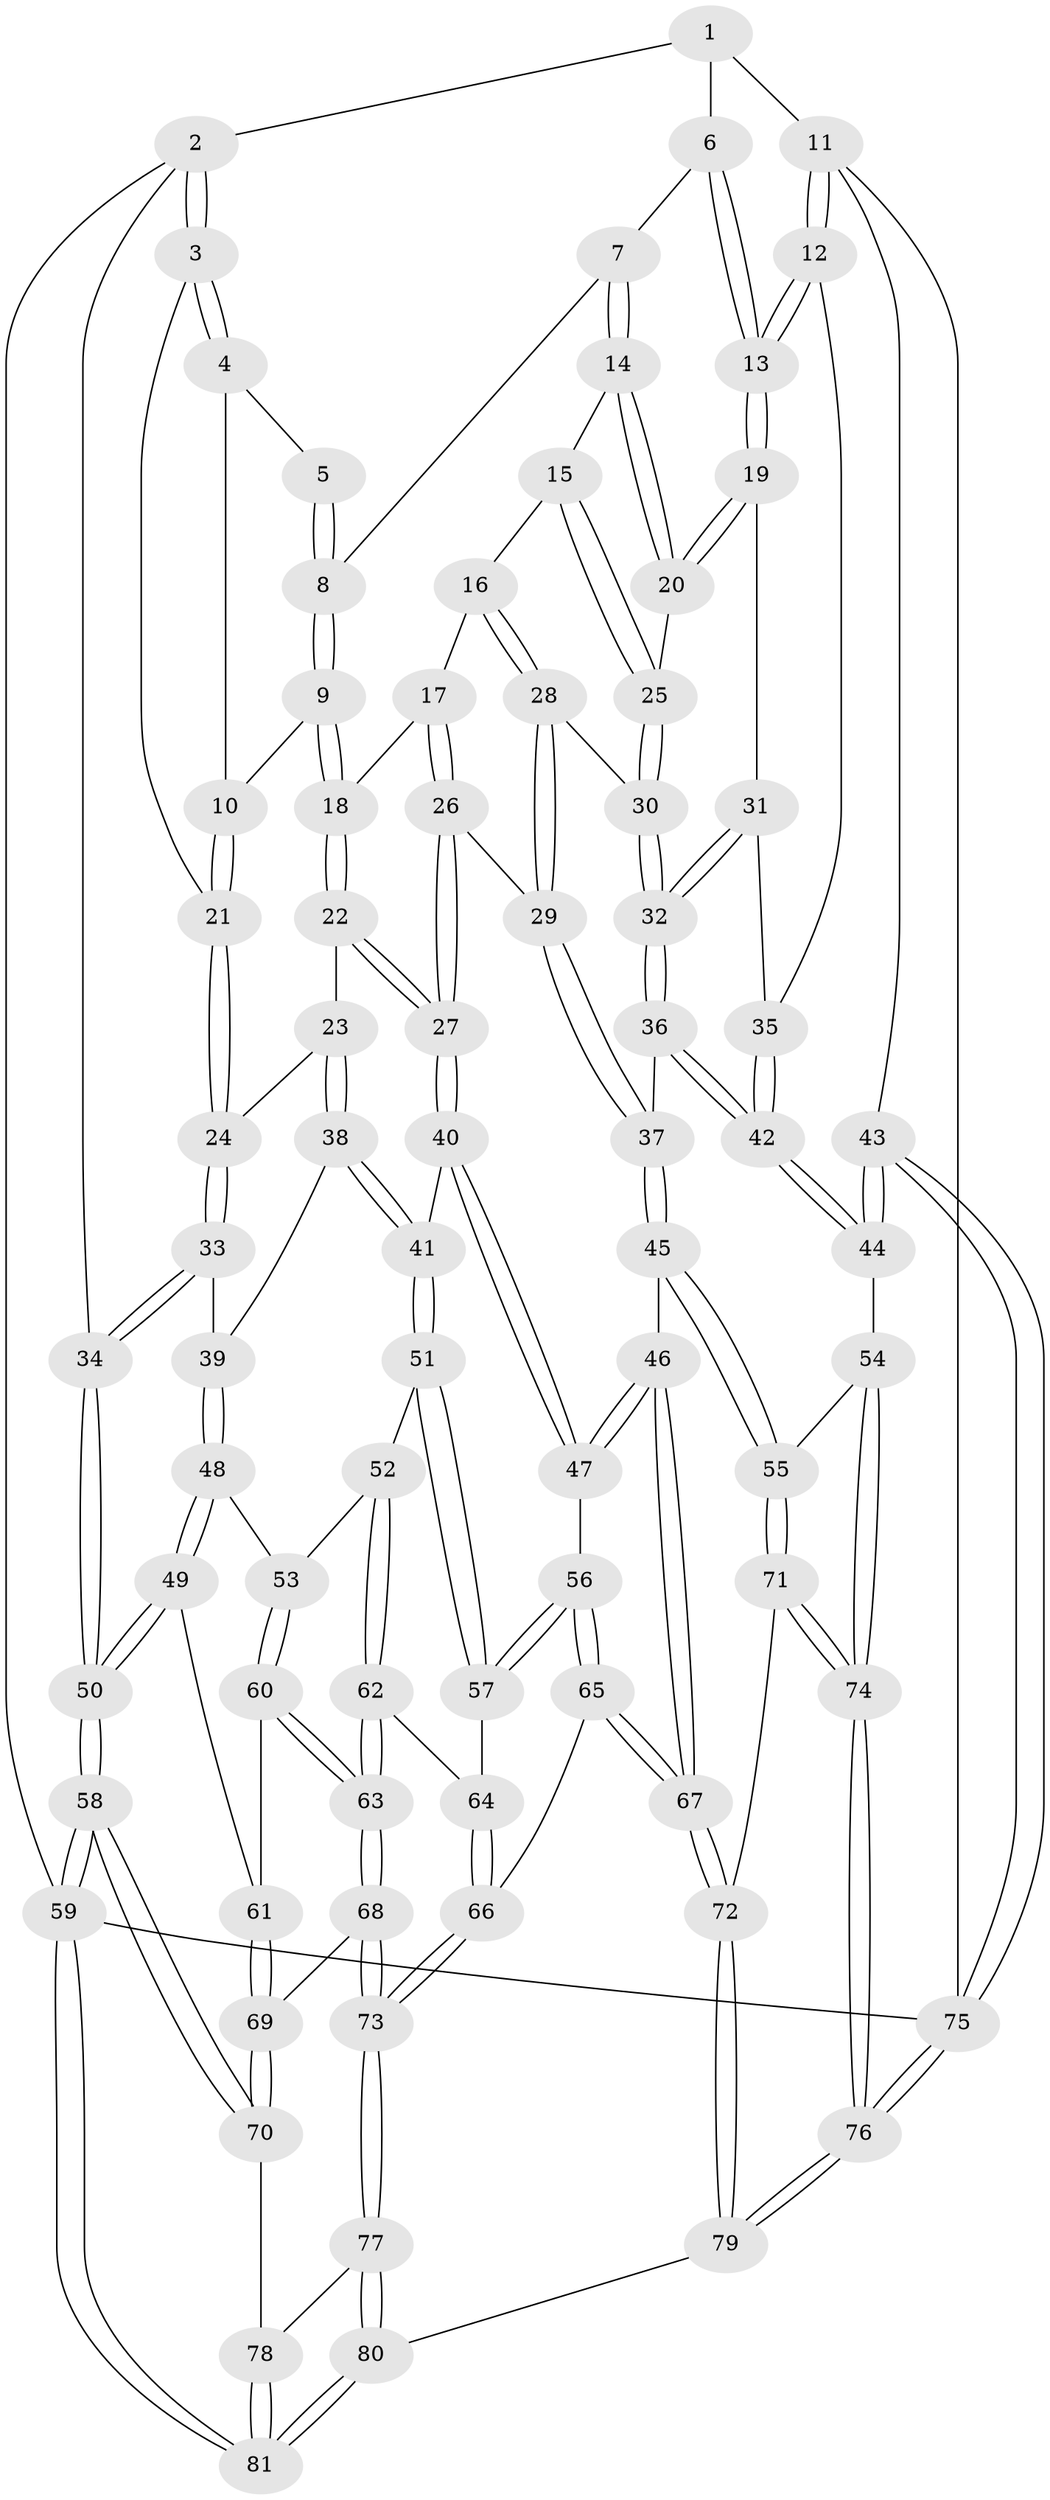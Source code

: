 // coarse degree distribution, {4: 0.3392857142857143, 3: 0.08928571428571429, 5: 0.4107142857142857, 2: 0.017857142857142856, 6: 0.08928571428571429, 8: 0.017857142857142856, 7: 0.03571428571428571}
// Generated by graph-tools (version 1.1) at 2025/05/03/04/25 22:05:59]
// undirected, 81 vertices, 199 edges
graph export_dot {
graph [start="1"]
  node [color=gray90,style=filled];
  1 [pos="+0.9135068183112028+0"];
  2 [pos="+0+0"];
  3 [pos="+0+0"];
  4 [pos="+0.42233862008995965+0"];
  5 [pos="+0.6107293207813577+0"];
  6 [pos="+0.8843429166558147+0.05647304861766169"];
  7 [pos="+0.7491526596090538+0.11043292851394886"];
  8 [pos="+0.6576675241467216+0.05190455670063597"];
  9 [pos="+0.5571676647369098+0.16357519457045117"];
  10 [pos="+0.4070224126323668+0.10557972346512359"];
  11 [pos="+1+0.25447572639425176"];
  12 [pos="+1+0.25265375359257475"];
  13 [pos="+1+0.24325698326582265"];
  14 [pos="+0.7627709948851165+0.21358286043486"];
  15 [pos="+0.727977564764716+0.24922572251642622"];
  16 [pos="+0.670047551721485+0.28765275112498195"];
  17 [pos="+0.5741313912349291+0.2639770053154844"];
  18 [pos="+0.5741132822054099+0.2639573510197877"];
  19 [pos="+1+0.250592678075222"];
  20 [pos="+0.8675448527785837+0.2524438091186928"];
  21 [pos="+0.25844781367046893+0.240702491185587"];
  22 [pos="+0.31798374858600764+0.3216383574490077"];
  23 [pos="+0.2934772836117622+0.3038882989958952"];
  24 [pos="+0.25822165242325334+0.25532137224061496"];
  25 [pos="+0.8030443182087688+0.3518644304931722"];
  26 [pos="+0.5448889965043833+0.4177307761044265"];
  27 [pos="+0.40273303278098727+0.4608044298518079"];
  28 [pos="+0.6933433302013426+0.3555108993805035"];
  29 [pos="+0.6308776925759898+0.47676169978060456"];
  30 [pos="+0.7943730066445638+0.402789145134167"];
  31 [pos="+0.8874320223125108+0.39093537720851074"];
  32 [pos="+0.8169634973621217+0.43812169817558755"];
  33 [pos="+0+0.37850209300181537"];
  34 [pos="+0+0.3546175166868317"];
  35 [pos="+0.945449468434868+0.47092476504890707"];
  36 [pos="+0.8137702525120933+0.47189104756614175"];
  37 [pos="+0.6440323617091758+0.5079118556526304"];
  38 [pos="+0.18893343085442077+0.5139005724636226"];
  39 [pos="+0.10912923737985494+0.5126803935002365"];
  40 [pos="+0.3997889381557145+0.5078465643050405"];
  41 [pos="+0.2365559191242838+0.562061744717469"];
  42 [pos="+0.8832199389734872+0.5840442472659052"];
  43 [pos="+1+0.6761553366271565"];
  44 [pos="+0.8976666990656937+0.632472950468988"];
  45 [pos="+0.6075099197457081+0.6653171129249913"];
  46 [pos="+0.591752137730053+0.664920274720692"];
  47 [pos="+0.4526256025020827+0.6283647445055098"];
  48 [pos="+0.07805690587798322+0.6187433631673894"];
  49 [pos="+0+0.68523198075908"];
  50 [pos="+0+0.7050302000866298"];
  51 [pos="+0.2301011188044187+0.6337742599717602"];
  52 [pos="+0.19148930002912895+0.6604398104487809"];
  53 [pos="+0.14147625266007535+0.6478112056070969"];
  54 [pos="+0.8218501484002578+0.6906932753856707"];
  55 [pos="+0.6128490104800914+0.6696118310892104"];
  56 [pos="+0.43250769363995145+0.6466622858114516"];
  57 [pos="+0.3220981240150553+0.6844051758790216"];
  58 [pos="+0+0.8234539538947504"];
  59 [pos="+0+1"];
  60 [pos="+0.11234586747586266+0.7296951538058751"];
  61 [pos="+0.0022226431067407636+0.7067854804614965"];
  62 [pos="+0.18556027640078415+0.766959693922078"];
  63 [pos="+0.18323660825331617+0.7756851261486665"];
  64 [pos="+0.32038840700660154+0.6887125164320779"];
  65 [pos="+0.3961589950094399+0.8454138566712323"];
  66 [pos="+0.2946044182013368+0.8398654335013641"];
  67 [pos="+0.43885791517887884+0.8776315821338434"];
  68 [pos="+0.18721301506480834+0.817826801768162"];
  69 [pos="+0.1352974831505654+0.8465367696772635"];
  70 [pos="+0.09939552805747831+0.8905951251528104"];
  71 [pos="+0.6249036426125288+0.8572999626430656"];
  72 [pos="+0.4468813777237678+0.8911853476067423"];
  73 [pos="+0.27232427646957363+0.850235785647242"];
  74 [pos="+0.8427007806217071+1"];
  75 [pos="+1+1"];
  76 [pos="+0.8635940401198087+1"];
  77 [pos="+0.2714168681600768+0.8881783366466465"];
  78 [pos="+0.12240787809510116+1"];
  79 [pos="+0.4512658425942396+1"];
  80 [pos="+0.371480107804011+1"];
  81 [pos="+0.10507296363586788+1"];
  1 -- 2;
  1 -- 6;
  1 -- 11;
  2 -- 3;
  2 -- 3;
  2 -- 34;
  2 -- 59;
  3 -- 4;
  3 -- 4;
  3 -- 21;
  4 -- 5;
  4 -- 10;
  5 -- 8;
  5 -- 8;
  6 -- 7;
  6 -- 13;
  6 -- 13;
  7 -- 8;
  7 -- 14;
  7 -- 14;
  8 -- 9;
  8 -- 9;
  9 -- 10;
  9 -- 18;
  9 -- 18;
  10 -- 21;
  10 -- 21;
  11 -- 12;
  11 -- 12;
  11 -- 43;
  11 -- 75;
  12 -- 13;
  12 -- 13;
  12 -- 35;
  13 -- 19;
  13 -- 19;
  14 -- 15;
  14 -- 20;
  14 -- 20;
  15 -- 16;
  15 -- 25;
  15 -- 25;
  16 -- 17;
  16 -- 28;
  16 -- 28;
  17 -- 18;
  17 -- 26;
  17 -- 26;
  18 -- 22;
  18 -- 22;
  19 -- 20;
  19 -- 20;
  19 -- 31;
  20 -- 25;
  21 -- 24;
  21 -- 24;
  22 -- 23;
  22 -- 27;
  22 -- 27;
  23 -- 24;
  23 -- 38;
  23 -- 38;
  24 -- 33;
  24 -- 33;
  25 -- 30;
  25 -- 30;
  26 -- 27;
  26 -- 27;
  26 -- 29;
  27 -- 40;
  27 -- 40;
  28 -- 29;
  28 -- 29;
  28 -- 30;
  29 -- 37;
  29 -- 37;
  30 -- 32;
  30 -- 32;
  31 -- 32;
  31 -- 32;
  31 -- 35;
  32 -- 36;
  32 -- 36;
  33 -- 34;
  33 -- 34;
  33 -- 39;
  34 -- 50;
  34 -- 50;
  35 -- 42;
  35 -- 42;
  36 -- 37;
  36 -- 42;
  36 -- 42;
  37 -- 45;
  37 -- 45;
  38 -- 39;
  38 -- 41;
  38 -- 41;
  39 -- 48;
  39 -- 48;
  40 -- 41;
  40 -- 47;
  40 -- 47;
  41 -- 51;
  41 -- 51;
  42 -- 44;
  42 -- 44;
  43 -- 44;
  43 -- 44;
  43 -- 75;
  43 -- 75;
  44 -- 54;
  45 -- 46;
  45 -- 55;
  45 -- 55;
  46 -- 47;
  46 -- 47;
  46 -- 67;
  46 -- 67;
  47 -- 56;
  48 -- 49;
  48 -- 49;
  48 -- 53;
  49 -- 50;
  49 -- 50;
  49 -- 61;
  50 -- 58;
  50 -- 58;
  51 -- 52;
  51 -- 57;
  51 -- 57;
  52 -- 53;
  52 -- 62;
  52 -- 62;
  53 -- 60;
  53 -- 60;
  54 -- 55;
  54 -- 74;
  54 -- 74;
  55 -- 71;
  55 -- 71;
  56 -- 57;
  56 -- 57;
  56 -- 65;
  56 -- 65;
  57 -- 64;
  58 -- 59;
  58 -- 59;
  58 -- 70;
  58 -- 70;
  59 -- 81;
  59 -- 81;
  59 -- 75;
  60 -- 61;
  60 -- 63;
  60 -- 63;
  61 -- 69;
  61 -- 69;
  62 -- 63;
  62 -- 63;
  62 -- 64;
  63 -- 68;
  63 -- 68;
  64 -- 66;
  64 -- 66;
  65 -- 66;
  65 -- 67;
  65 -- 67;
  66 -- 73;
  66 -- 73;
  67 -- 72;
  67 -- 72;
  68 -- 69;
  68 -- 73;
  68 -- 73;
  69 -- 70;
  69 -- 70;
  70 -- 78;
  71 -- 72;
  71 -- 74;
  71 -- 74;
  72 -- 79;
  72 -- 79;
  73 -- 77;
  73 -- 77;
  74 -- 76;
  74 -- 76;
  75 -- 76;
  75 -- 76;
  76 -- 79;
  76 -- 79;
  77 -- 78;
  77 -- 80;
  77 -- 80;
  78 -- 81;
  78 -- 81;
  79 -- 80;
  80 -- 81;
  80 -- 81;
}
